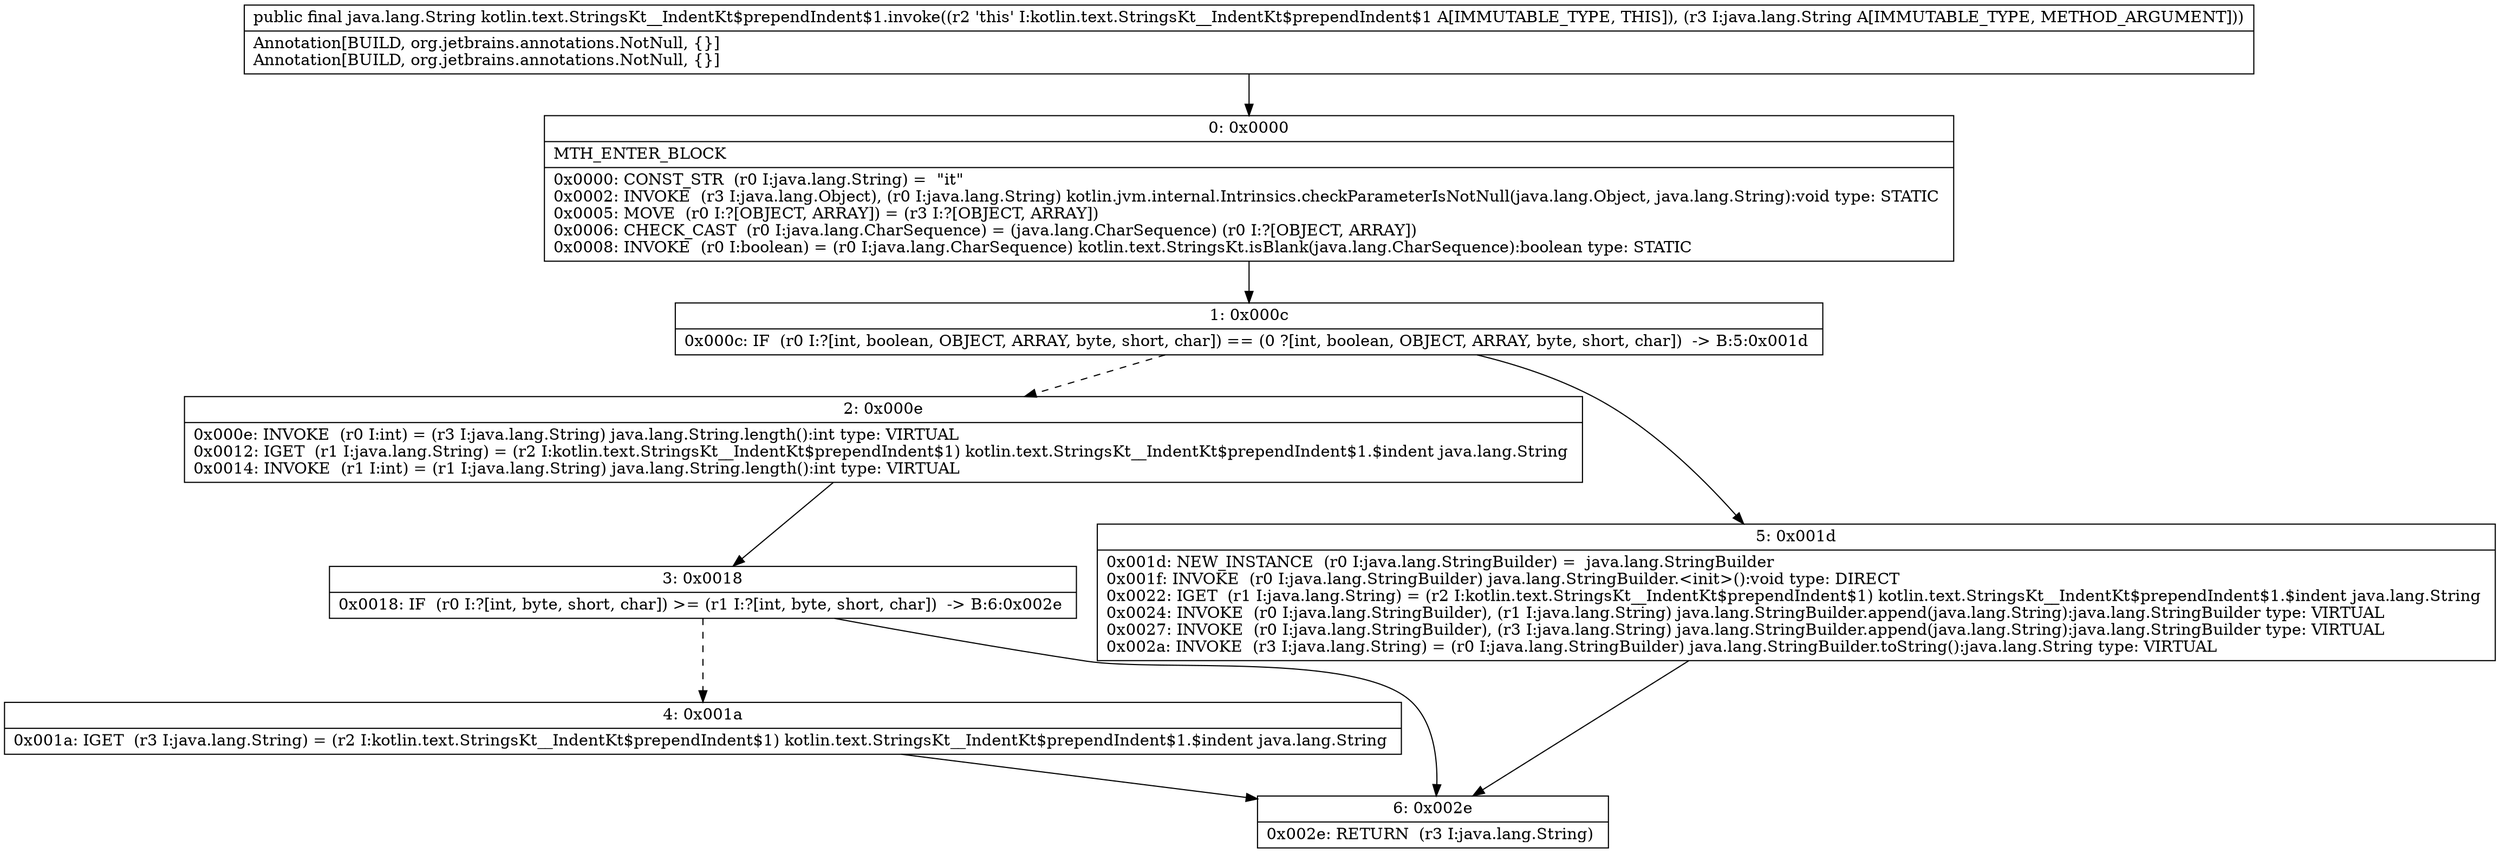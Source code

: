 digraph "CFG forkotlin.text.StringsKt__IndentKt$prependIndent$1.invoke(Ljava\/lang\/String;)Ljava\/lang\/String;" {
Node_0 [shape=record,label="{0\:\ 0x0000|MTH_ENTER_BLOCK\l|0x0000: CONST_STR  (r0 I:java.lang.String) =  \"it\" \l0x0002: INVOKE  (r3 I:java.lang.Object), (r0 I:java.lang.String) kotlin.jvm.internal.Intrinsics.checkParameterIsNotNull(java.lang.Object, java.lang.String):void type: STATIC \l0x0005: MOVE  (r0 I:?[OBJECT, ARRAY]) = (r3 I:?[OBJECT, ARRAY]) \l0x0006: CHECK_CAST  (r0 I:java.lang.CharSequence) = (java.lang.CharSequence) (r0 I:?[OBJECT, ARRAY]) \l0x0008: INVOKE  (r0 I:boolean) = (r0 I:java.lang.CharSequence) kotlin.text.StringsKt.isBlank(java.lang.CharSequence):boolean type: STATIC \l}"];
Node_1 [shape=record,label="{1\:\ 0x000c|0x000c: IF  (r0 I:?[int, boolean, OBJECT, ARRAY, byte, short, char]) == (0 ?[int, boolean, OBJECT, ARRAY, byte, short, char])  \-\> B:5:0x001d \l}"];
Node_2 [shape=record,label="{2\:\ 0x000e|0x000e: INVOKE  (r0 I:int) = (r3 I:java.lang.String) java.lang.String.length():int type: VIRTUAL \l0x0012: IGET  (r1 I:java.lang.String) = (r2 I:kotlin.text.StringsKt__IndentKt$prependIndent$1) kotlin.text.StringsKt__IndentKt$prependIndent$1.$indent java.lang.String \l0x0014: INVOKE  (r1 I:int) = (r1 I:java.lang.String) java.lang.String.length():int type: VIRTUAL \l}"];
Node_3 [shape=record,label="{3\:\ 0x0018|0x0018: IF  (r0 I:?[int, byte, short, char]) \>= (r1 I:?[int, byte, short, char])  \-\> B:6:0x002e \l}"];
Node_4 [shape=record,label="{4\:\ 0x001a|0x001a: IGET  (r3 I:java.lang.String) = (r2 I:kotlin.text.StringsKt__IndentKt$prependIndent$1) kotlin.text.StringsKt__IndentKt$prependIndent$1.$indent java.lang.String \l}"];
Node_5 [shape=record,label="{5\:\ 0x001d|0x001d: NEW_INSTANCE  (r0 I:java.lang.StringBuilder) =  java.lang.StringBuilder \l0x001f: INVOKE  (r0 I:java.lang.StringBuilder) java.lang.StringBuilder.\<init\>():void type: DIRECT \l0x0022: IGET  (r1 I:java.lang.String) = (r2 I:kotlin.text.StringsKt__IndentKt$prependIndent$1) kotlin.text.StringsKt__IndentKt$prependIndent$1.$indent java.lang.String \l0x0024: INVOKE  (r0 I:java.lang.StringBuilder), (r1 I:java.lang.String) java.lang.StringBuilder.append(java.lang.String):java.lang.StringBuilder type: VIRTUAL \l0x0027: INVOKE  (r0 I:java.lang.StringBuilder), (r3 I:java.lang.String) java.lang.StringBuilder.append(java.lang.String):java.lang.StringBuilder type: VIRTUAL \l0x002a: INVOKE  (r3 I:java.lang.String) = (r0 I:java.lang.StringBuilder) java.lang.StringBuilder.toString():java.lang.String type: VIRTUAL \l}"];
Node_6 [shape=record,label="{6\:\ 0x002e|0x002e: RETURN  (r3 I:java.lang.String) \l}"];
MethodNode[shape=record,label="{public final java.lang.String kotlin.text.StringsKt__IndentKt$prependIndent$1.invoke((r2 'this' I:kotlin.text.StringsKt__IndentKt$prependIndent$1 A[IMMUTABLE_TYPE, THIS]), (r3 I:java.lang.String A[IMMUTABLE_TYPE, METHOD_ARGUMENT]))  | Annotation[BUILD, org.jetbrains.annotations.NotNull, \{\}]\lAnnotation[BUILD, org.jetbrains.annotations.NotNull, \{\}]\l}"];
MethodNode -> Node_0;
Node_0 -> Node_1;
Node_1 -> Node_2[style=dashed];
Node_1 -> Node_5;
Node_2 -> Node_3;
Node_3 -> Node_4[style=dashed];
Node_3 -> Node_6;
Node_4 -> Node_6;
Node_5 -> Node_6;
}

